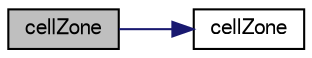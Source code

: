 digraph "cellZone"
{
  bgcolor="transparent";
  edge [fontname="FreeSans",fontsize="10",labelfontname="FreeSans",labelfontsize="10"];
  node [fontname="FreeSans",fontsize="10",shape=record];
  rankdir="LR";
  Node10 [label="cellZone",height=0.2,width=0.4,color="black", fillcolor="grey75", style="filled", fontcolor="black"];
  Node10 -> Node11 [color="midnightblue",fontsize="10",style="solid",fontname="FreeSans"];
  Node11 [label="cellZone",height=0.2,width=0.4,color="black",URL="$a27506.html#a065dd8b7f8b509e67046206bc17725f4",tooltip="Disallow default bitwise copy construct. "];
}
